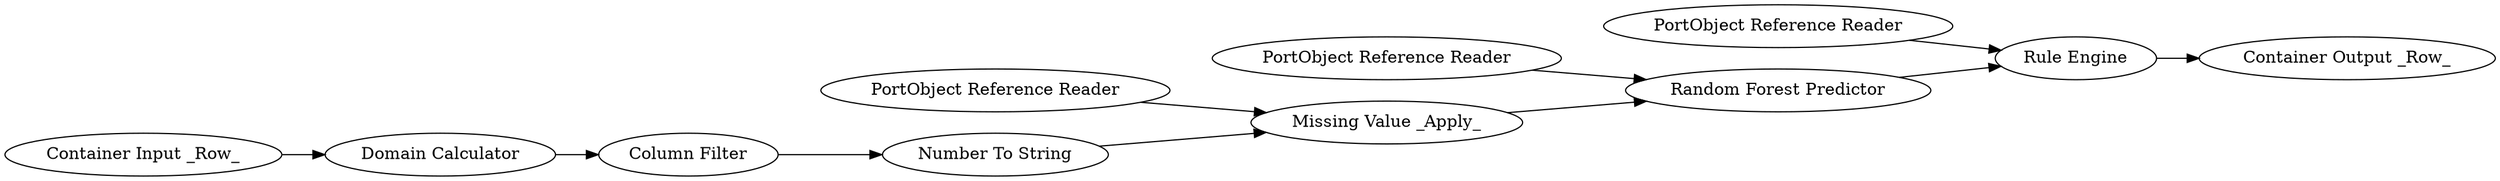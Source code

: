 digraph {
	105 [label="Number To String"]
	106 [label="PortObject Reference Reader"]
	108 [label="Random Forest Predictor"]
	109 [label="PortObject Reference Reader"]
	110 [label="Missing Value _Apply_"]
	112 [label="Rule Engine"]
	1186 [label="PortObject Reference Reader"]
	1188 [label="Domain Calculator"]
	1189 [label="Container Input _Row_"]
	1190 [label="Container Output _Row_"]
	1196 [label="Column Filter"]
	105 -> 110
	106 -> 108
	108 -> 112
	109 -> 110
	110 -> 108
	112 -> 1190
	1186 -> 112
	1188 -> 1196
	1189 -> 1188
	1196 -> 105
	rankdir=LR
}
